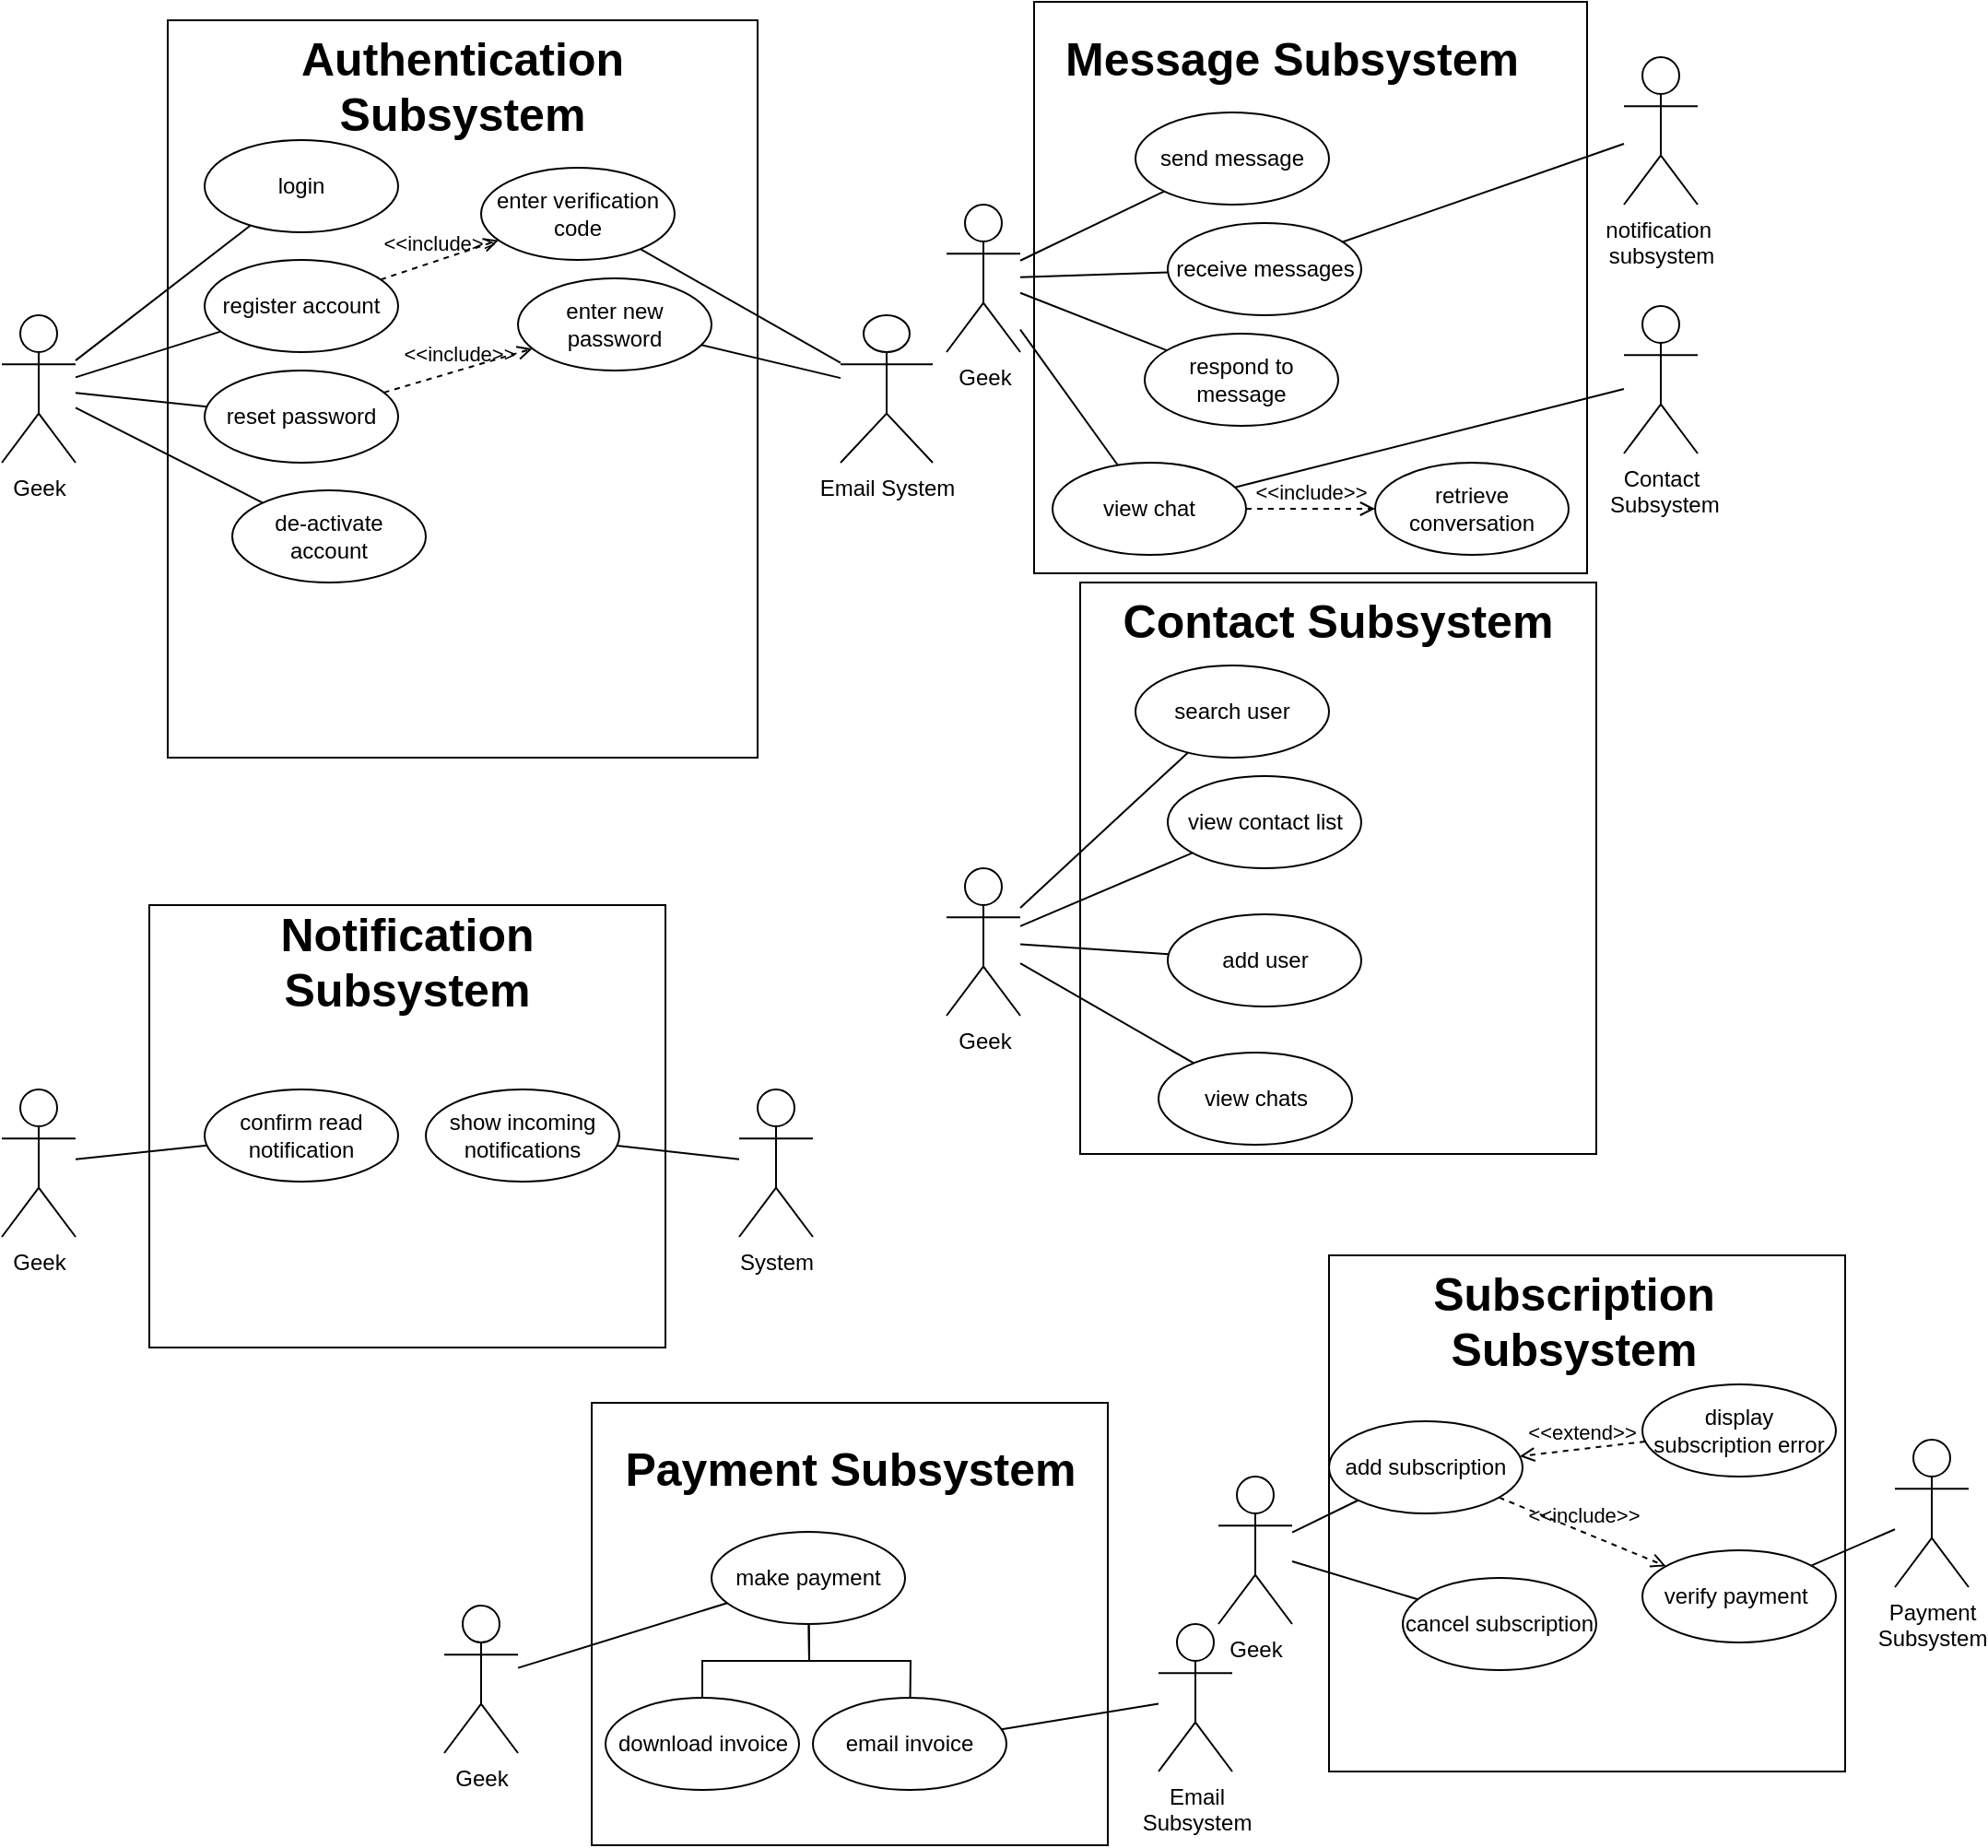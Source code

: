 <mxfile version="21.6.8" type="github">
  <diagram name="Page-1" id="BcuHtij7SmprYAdtlG73">
    <mxGraphModel dx="2052" dy="636" grid="1" gridSize="10" guides="1" tooltips="1" connect="1" arrows="1" fold="1" page="1" pageScale="1" pageWidth="827" pageHeight="1169" math="0" shadow="0">
      <root>
        <mxCell id="0" />
        <mxCell id="1" parent="0" />
        <mxCell id="sUgzBrOZ4JpD-UTKyHjk-3" value="" style="rounded=0;whiteSpace=wrap;html=1;" parent="1" vertex="1">
          <mxGeometry x="-110" y="50" width="320" height="400" as="geometry" />
        </mxCell>
        <mxCell id="sUgzBrOZ4JpD-UTKyHjk-4" value="Authentication Subsystem" style="text;html=1;strokeColor=none;fillColor=none;align=center;verticalAlign=middle;whiteSpace=wrap;rounded=0;fontSize=25;fontStyle=1" parent="1" vertex="1">
          <mxGeometry x="-75" y="70" width="250" height="30" as="geometry" />
        </mxCell>
        <mxCell id="sUgzBrOZ4JpD-UTKyHjk-5" value="Geek" style="shape=umlActor;verticalLabelPosition=bottom;verticalAlign=top;html=1;outlineConnect=0;" parent="1" vertex="1">
          <mxGeometry x="-200" y="210" width="40" height="80" as="geometry" />
        </mxCell>
        <mxCell id="sUgzBrOZ4JpD-UTKyHjk-7" value="login" style="ellipse;whiteSpace=wrap;html=1;" parent="1" vertex="1">
          <mxGeometry x="-90" y="115" width="105" height="50" as="geometry" />
        </mxCell>
        <mxCell id="sUgzBrOZ4JpD-UTKyHjk-9" value="register account" style="ellipse;whiteSpace=wrap;html=1;" parent="1" vertex="1">
          <mxGeometry x="-90" y="180" width="105" height="50" as="geometry" />
        </mxCell>
        <mxCell id="sUgzBrOZ4JpD-UTKyHjk-10" value="reset password" style="ellipse;whiteSpace=wrap;html=1;" parent="1" vertex="1">
          <mxGeometry x="-90" y="240" width="105" height="50" as="geometry" />
        </mxCell>
        <mxCell id="sUgzBrOZ4JpD-UTKyHjk-12" value="de-activate account" style="ellipse;whiteSpace=wrap;html=1;" parent="1" vertex="1">
          <mxGeometry x="-75" y="305" width="105" height="50" as="geometry" />
        </mxCell>
        <mxCell id="sUgzBrOZ4JpD-UTKyHjk-13" value="" style="endArrow=none;html=1;rounded=0;" parent="1" source="sUgzBrOZ4JpD-UTKyHjk-5" target="sUgzBrOZ4JpD-UTKyHjk-7" edge="1">
          <mxGeometry width="50" height="50" relative="1" as="geometry">
            <mxPoint x="90" y="220" as="sourcePoint" />
            <mxPoint x="140" y="170" as="targetPoint" />
          </mxGeometry>
        </mxCell>
        <mxCell id="sUgzBrOZ4JpD-UTKyHjk-14" value="" style="endArrow=none;html=1;rounded=0;" parent="1" source="sUgzBrOZ4JpD-UTKyHjk-5" target="sUgzBrOZ4JpD-UTKyHjk-9" edge="1">
          <mxGeometry width="50" height="50" relative="1" as="geometry">
            <mxPoint x="40" y="130" as="sourcePoint" />
            <mxPoint x="90" y="80" as="targetPoint" />
          </mxGeometry>
        </mxCell>
        <mxCell id="sUgzBrOZ4JpD-UTKyHjk-15" value="" style="endArrow=none;html=1;rounded=0;" parent="1" source="sUgzBrOZ4JpD-UTKyHjk-5" target="sUgzBrOZ4JpD-UTKyHjk-10" edge="1">
          <mxGeometry width="50" height="50" relative="1" as="geometry">
            <mxPoint x="40" y="360" as="sourcePoint" />
            <mxPoint x="90" y="310" as="targetPoint" />
          </mxGeometry>
        </mxCell>
        <mxCell id="sUgzBrOZ4JpD-UTKyHjk-16" value="" style="endArrow=none;html=1;rounded=0;" parent="1" source="sUgzBrOZ4JpD-UTKyHjk-5" target="sUgzBrOZ4JpD-UTKyHjk-12" edge="1">
          <mxGeometry width="50" height="50" relative="1" as="geometry">
            <mxPoint x="50" y="380" as="sourcePoint" />
            <mxPoint x="100" y="330" as="targetPoint" />
          </mxGeometry>
        </mxCell>
        <mxCell id="sUgzBrOZ4JpD-UTKyHjk-17" value="" style="rounded=0;whiteSpace=wrap;html=1;" parent="1" vertex="1">
          <mxGeometry x="360" y="40" width="300" height="310" as="geometry" />
        </mxCell>
        <mxCell id="sUgzBrOZ4JpD-UTKyHjk-18" value="Message Subsystem" style="text;html=1;strokeColor=none;fillColor=none;align=center;verticalAlign=middle;whiteSpace=wrap;rounded=0;fontSize=25;fontStyle=1" parent="1" vertex="1">
          <mxGeometry x="375" y="55" width="250" height="30" as="geometry" />
        </mxCell>
        <mxCell id="sUgzBrOZ4JpD-UTKyHjk-19" value="Geek" style="shape=umlActor;verticalLabelPosition=bottom;verticalAlign=top;html=1;outlineConnect=0;" parent="1" vertex="1">
          <mxGeometry x="312.5" y="150" width="40" height="80" as="geometry" />
        </mxCell>
        <mxCell id="sUgzBrOZ4JpD-UTKyHjk-20" value="send message" style="ellipse;whiteSpace=wrap;html=1;" parent="1" vertex="1">
          <mxGeometry x="415" y="100" width="105" height="50" as="geometry" />
        </mxCell>
        <mxCell id="sUgzBrOZ4JpD-UTKyHjk-21" value="receive messages" style="ellipse;whiteSpace=wrap;html=1;" parent="1" vertex="1">
          <mxGeometry x="432.5" y="160" width="105" height="50" as="geometry" />
        </mxCell>
        <mxCell id="sUgzBrOZ4JpD-UTKyHjk-24" value="" style="endArrow=none;html=1;rounded=0;" parent="1" source="sUgzBrOZ4JpD-UTKyHjk-19" target="sUgzBrOZ4JpD-UTKyHjk-20" edge="1">
          <mxGeometry width="50" height="50" relative="1" as="geometry">
            <mxPoint x="500" y="220" as="sourcePoint" />
            <mxPoint x="550" y="170" as="targetPoint" />
          </mxGeometry>
        </mxCell>
        <mxCell id="sUgzBrOZ4JpD-UTKyHjk-25" value="" style="endArrow=none;html=1;rounded=0;" parent="1" source="sUgzBrOZ4JpD-UTKyHjk-19" target="sUgzBrOZ4JpD-UTKyHjk-21" edge="1">
          <mxGeometry width="50" height="50" relative="1" as="geometry">
            <mxPoint x="450" y="130" as="sourcePoint" />
            <mxPoint x="500" y="80" as="targetPoint" />
          </mxGeometry>
        </mxCell>
        <mxCell id="sUgzBrOZ4JpD-UTKyHjk-28" value="respond to message" style="ellipse;whiteSpace=wrap;html=1;" parent="1" vertex="1">
          <mxGeometry x="420" y="220" width="105" height="50" as="geometry" />
        </mxCell>
        <mxCell id="sUgzBrOZ4JpD-UTKyHjk-29" value="" style="endArrow=none;html=1;rounded=0;" parent="1" source="sUgzBrOZ4JpD-UTKyHjk-19" target="sUgzBrOZ4JpD-UTKyHjk-28" edge="1">
          <mxGeometry width="50" height="50" relative="1" as="geometry">
            <mxPoint x="530" y="380" as="sourcePoint" />
            <mxPoint x="580" y="330" as="targetPoint" />
          </mxGeometry>
        </mxCell>
        <mxCell id="sUgzBrOZ4JpD-UTKyHjk-36" value="" style="rounded=0;whiteSpace=wrap;html=1;" parent="1" vertex="1">
          <mxGeometry x="385" y="355" width="280" height="310" as="geometry" />
        </mxCell>
        <mxCell id="sUgzBrOZ4JpD-UTKyHjk-37" value="Contact Subsystem" style="text;html=1;strokeColor=none;fillColor=none;align=center;verticalAlign=middle;whiteSpace=wrap;rounded=0;fontSize=25;fontStyle=1" parent="1" vertex="1">
          <mxGeometry x="400" y="360" width="250" height="30" as="geometry" />
        </mxCell>
        <mxCell id="sUgzBrOZ4JpD-UTKyHjk-38" value="Geek" style="shape=umlActor;verticalLabelPosition=bottom;verticalAlign=top;html=1;outlineConnect=0;" parent="1" vertex="1">
          <mxGeometry x="312.5" y="510" width="40" height="80" as="geometry" />
        </mxCell>
        <mxCell id="sUgzBrOZ4JpD-UTKyHjk-39" value="search user" style="ellipse;whiteSpace=wrap;html=1;" parent="1" vertex="1">
          <mxGeometry x="415" y="400" width="105" height="50" as="geometry" />
        </mxCell>
        <mxCell id="sUgzBrOZ4JpD-UTKyHjk-40" value="view contact list" style="ellipse;whiteSpace=wrap;html=1;" parent="1" vertex="1">
          <mxGeometry x="432.5" y="460" width="105" height="50" as="geometry" />
        </mxCell>
        <mxCell id="sUgzBrOZ4JpD-UTKyHjk-41" value="" style="endArrow=none;html=1;rounded=0;" parent="1" source="sUgzBrOZ4JpD-UTKyHjk-38" target="sUgzBrOZ4JpD-UTKyHjk-39" edge="1">
          <mxGeometry width="50" height="50" relative="1" as="geometry">
            <mxPoint x="490" y="490" as="sourcePoint" />
            <mxPoint x="540" y="440" as="targetPoint" />
          </mxGeometry>
        </mxCell>
        <mxCell id="sUgzBrOZ4JpD-UTKyHjk-42" value="" style="endArrow=none;html=1;rounded=0;" parent="1" source="sUgzBrOZ4JpD-UTKyHjk-38" target="sUgzBrOZ4JpD-UTKyHjk-40" edge="1">
          <mxGeometry width="50" height="50" relative="1" as="geometry">
            <mxPoint x="440" y="400" as="sourcePoint" />
            <mxPoint x="490" y="350" as="targetPoint" />
          </mxGeometry>
        </mxCell>
        <mxCell id="sUgzBrOZ4JpD-UTKyHjk-43" value="" style="endArrow=none;html=1;rounded=0;" parent="1" source="sUgzBrOZ4JpD-UTKyHjk-38" target="sUgzBrOZ4JpD-UTKyHjk-45" edge="1">
          <mxGeometry width="50" height="50" relative="1" as="geometry">
            <mxPoint x="440" y="630" as="sourcePoint" />
            <mxPoint x="584" y="563" as="targetPoint" />
          </mxGeometry>
        </mxCell>
        <mxCell id="sUgzBrOZ4JpD-UTKyHjk-45" value="add user" style="ellipse;whiteSpace=wrap;html=1;" parent="1" vertex="1">
          <mxGeometry x="432.5" y="535" width="105" height="50" as="geometry" />
        </mxCell>
        <mxCell id="sUgzBrOZ4JpD-UTKyHjk-50" value="" style="rounded=0;whiteSpace=wrap;html=1;" parent="1" vertex="1">
          <mxGeometry x="-120" y="530" width="280" height="240" as="geometry" />
        </mxCell>
        <mxCell id="sUgzBrOZ4JpD-UTKyHjk-51" value="Notification Subsystem" style="text;html=1;strokeColor=none;fillColor=none;align=center;verticalAlign=middle;whiteSpace=wrap;rounded=0;fontSize=25;fontStyle=1" parent="1" vertex="1">
          <mxGeometry x="-95" y="545" width="230" height="30" as="geometry" />
        </mxCell>
        <mxCell id="sUgzBrOZ4JpD-UTKyHjk-55" value="show incoming notifications" style="ellipse;whiteSpace=wrap;html=1;" parent="1" vertex="1">
          <mxGeometry x="30" y="630" width="105" height="50" as="geometry" />
        </mxCell>
        <mxCell id="sUgzBrOZ4JpD-UTKyHjk-56" value="System" style="shape=umlActor;verticalLabelPosition=bottom;verticalAlign=top;html=1;outlineConnect=0;" parent="1" vertex="1">
          <mxGeometry x="200" y="630" width="40" height="80" as="geometry" />
        </mxCell>
        <mxCell id="sUgzBrOZ4JpD-UTKyHjk-57" value="" style="endArrow=none;html=1;rounded=0;" parent="1" source="sUgzBrOZ4JpD-UTKyHjk-55" target="sUgzBrOZ4JpD-UTKyHjk-56" edge="1">
          <mxGeometry width="50" height="50" relative="1" as="geometry">
            <mxPoint x="270" y="750" as="sourcePoint" />
            <mxPoint x="320" y="700" as="targetPoint" />
          </mxGeometry>
        </mxCell>
        <mxCell id="sUgzBrOZ4JpD-UTKyHjk-58" value="confirm read notification" style="ellipse;whiteSpace=wrap;html=1;" parent="1" vertex="1">
          <mxGeometry x="-90" y="630" width="105" height="50" as="geometry" />
        </mxCell>
        <mxCell id="sUgzBrOZ4JpD-UTKyHjk-59" value="Geek" style="shape=umlActor;verticalLabelPosition=bottom;verticalAlign=top;html=1;outlineConnect=0;" parent="1" vertex="1">
          <mxGeometry x="-200" y="630" width="40" height="80" as="geometry" />
        </mxCell>
        <mxCell id="sUgzBrOZ4JpD-UTKyHjk-60" value="" style="endArrow=none;html=1;rounded=0;" parent="1" source="sUgzBrOZ4JpD-UTKyHjk-59" target="sUgzBrOZ4JpD-UTKyHjk-58" edge="1">
          <mxGeometry width="50" height="50" relative="1" as="geometry">
            <mxPoint x="20" y="600" as="sourcePoint" />
            <mxPoint x="70" y="550" as="targetPoint" />
          </mxGeometry>
        </mxCell>
        <mxCell id="sUgzBrOZ4JpD-UTKyHjk-62" value="" style="rounded=0;whiteSpace=wrap;html=1;" parent="1" vertex="1">
          <mxGeometry x="520" y="720" width="280" height="280" as="geometry" />
        </mxCell>
        <mxCell id="sUgzBrOZ4JpD-UTKyHjk-63" value="Subscription Subsystem" style="text;html=1;strokeColor=none;fillColor=none;align=center;verticalAlign=middle;whiteSpace=wrap;rounded=0;fontSize=25;fontStyle=1" parent="1" vertex="1">
          <mxGeometry x="537.5" y="740" width="230" height="30" as="geometry" />
        </mxCell>
        <mxCell id="sUgzBrOZ4JpD-UTKyHjk-65" value="add subscription" style="ellipse;whiteSpace=wrap;html=1;" parent="1" vertex="1">
          <mxGeometry x="520" y="810" width="105" height="50" as="geometry" />
        </mxCell>
        <mxCell id="sUgzBrOZ4JpD-UTKyHjk-66" value="Geek" style="shape=umlActor;verticalLabelPosition=bottom;verticalAlign=top;html=1;outlineConnect=0;" parent="1" vertex="1">
          <mxGeometry x="460" y="840" width="40" height="80" as="geometry" />
        </mxCell>
        <mxCell id="sUgzBrOZ4JpD-UTKyHjk-68" value="cancel subscription" style="ellipse;whiteSpace=wrap;html=1;" parent="1" vertex="1">
          <mxGeometry x="560" y="895" width="105" height="50" as="geometry" />
        </mxCell>
        <mxCell id="sUgzBrOZ4JpD-UTKyHjk-69" value="" style="endArrow=none;html=1;rounded=0;" parent="1" source="sUgzBrOZ4JpD-UTKyHjk-66" target="sUgzBrOZ4JpD-UTKyHjk-65" edge="1">
          <mxGeometry width="50" height="50" relative="1" as="geometry">
            <mxPoint x="570" y="890" as="sourcePoint" />
            <mxPoint x="620" y="840" as="targetPoint" />
          </mxGeometry>
        </mxCell>
        <mxCell id="sUgzBrOZ4JpD-UTKyHjk-70" value="" style="endArrow=none;html=1;rounded=0;" parent="1" source="sUgzBrOZ4JpD-UTKyHjk-66" target="sUgzBrOZ4JpD-UTKyHjk-68" edge="1">
          <mxGeometry width="50" height="50" relative="1" as="geometry">
            <mxPoint x="820" y="860" as="sourcePoint" />
            <mxPoint x="870" y="810" as="targetPoint" />
          </mxGeometry>
        </mxCell>
        <mxCell id="sUgzBrOZ4JpD-UTKyHjk-71" value="" style="rounded=0;whiteSpace=wrap;html=1;" parent="1" vertex="1">
          <mxGeometry x="120" y="800" width="280" height="240" as="geometry" />
        </mxCell>
        <mxCell id="sUgzBrOZ4JpD-UTKyHjk-72" value="Payment Subsystem" style="text;html=1;strokeColor=none;fillColor=none;align=center;verticalAlign=middle;whiteSpace=wrap;rounded=0;fontSize=25;fontStyle=1" parent="1" vertex="1">
          <mxGeometry x="127.5" y="820" width="265" height="30" as="geometry" />
        </mxCell>
        <mxCell id="sUgzBrOZ4JpD-UTKyHjk-73" value="make payment" style="ellipse;whiteSpace=wrap;html=1;" parent="1" vertex="1">
          <mxGeometry x="185" y="870" width="105" height="50" as="geometry" />
        </mxCell>
        <mxCell id="sUgzBrOZ4JpD-UTKyHjk-74" value="Geek" style="shape=umlActor;verticalLabelPosition=bottom;verticalAlign=top;html=1;outlineConnect=0;" parent="1" vertex="1">
          <mxGeometry x="40" y="910" width="40" height="80" as="geometry" />
        </mxCell>
        <mxCell id="sUgzBrOZ4JpD-UTKyHjk-76" value="" style="endArrow=none;html=1;rounded=0;" parent="1" source="sUgzBrOZ4JpD-UTKyHjk-74" target="sUgzBrOZ4JpD-UTKyHjk-73" edge="1">
          <mxGeometry width="50" height="50" relative="1" as="geometry">
            <mxPoint x="520" y="600" as="sourcePoint" />
            <mxPoint x="570" y="550" as="targetPoint" />
          </mxGeometry>
        </mxCell>
        <mxCell id="sUgzBrOZ4JpD-UTKyHjk-84" value="Email&lt;br&gt;Subsystem" style="shape=umlActor;verticalLabelPosition=bottom;verticalAlign=top;html=1;outlineConnect=0;" parent="1" vertex="1">
          <mxGeometry x="427.5" y="920" width="40" height="80" as="geometry" />
        </mxCell>
        <mxCell id="sUgzBrOZ4JpD-UTKyHjk-86" value="" style="endArrow=none;html=1;rounded=0;" parent="1" source="3xNzBCVNp2WPq9TVQOQC-35" target="sUgzBrOZ4JpD-UTKyHjk-84" edge="1">
          <mxGeometry width="50" height="50" relative="1" as="geometry">
            <mxPoint x="382.095" y="943.201" as="sourcePoint" />
            <mxPoint x="370" y="1020" as="targetPoint" />
          </mxGeometry>
        </mxCell>
        <mxCell id="3xNzBCVNp2WPq9TVQOQC-4" value="enter verification code" style="ellipse;whiteSpace=wrap;html=1;" vertex="1" parent="1">
          <mxGeometry x="60" y="130" width="105" height="50" as="geometry" />
        </mxCell>
        <mxCell id="3xNzBCVNp2WPq9TVQOQC-5" value="&amp;lt;&amp;lt;include&amp;gt;&amp;gt;" style="html=1;verticalAlign=bottom;labelBackgroundColor=none;endArrow=open;endFill=0;dashed=1;rounded=0;" edge="1" parent="1" source="sUgzBrOZ4JpD-UTKyHjk-9" target="3xNzBCVNp2WPq9TVQOQC-4">
          <mxGeometry width="160" relative="1" as="geometry">
            <mxPoint x="40" y="140" as="sourcePoint" />
            <mxPoint x="200" y="140" as="targetPoint" />
          </mxGeometry>
        </mxCell>
        <mxCell id="3xNzBCVNp2WPq9TVQOQC-9" value="Email System" style="shape=umlActor;verticalLabelPosition=bottom;verticalAlign=top;html=1;outlineConnect=0;" vertex="1" parent="1">
          <mxGeometry x="255" y="210" width="50" height="80" as="geometry" />
        </mxCell>
        <mxCell id="3xNzBCVNp2WPq9TVQOQC-10" value="" style="endArrow=none;html=1;rounded=0;" edge="1" parent="1" source="3xNzBCVNp2WPq9TVQOQC-4" target="3xNzBCVNp2WPq9TVQOQC-9">
          <mxGeometry width="50" height="50" relative="1" as="geometry">
            <mxPoint x="40" y="360" as="sourcePoint" />
            <mxPoint x="90" y="310" as="targetPoint" />
          </mxGeometry>
        </mxCell>
        <mxCell id="3xNzBCVNp2WPq9TVQOQC-16" value="enter new password" style="ellipse;whiteSpace=wrap;html=1;" vertex="1" parent="1">
          <mxGeometry x="80" y="190" width="105" height="50" as="geometry" />
        </mxCell>
        <mxCell id="3xNzBCVNp2WPq9TVQOQC-17" value="" style="endArrow=none;html=1;rounded=0;" edge="1" parent="1" source="3xNzBCVNp2WPq9TVQOQC-16" target="3xNzBCVNp2WPq9TVQOQC-9">
          <mxGeometry width="50" height="50" relative="1" as="geometry">
            <mxPoint x="80" y="430" as="sourcePoint" />
            <mxPoint x="130" y="380" as="targetPoint" />
          </mxGeometry>
        </mxCell>
        <mxCell id="3xNzBCVNp2WPq9TVQOQC-18" value="&amp;lt;&amp;lt;include&amp;gt;&amp;gt;" style="html=1;verticalAlign=bottom;labelBackgroundColor=none;endArrow=open;endFill=0;dashed=1;rounded=0;" edge="1" parent="1" source="sUgzBrOZ4JpD-UTKyHjk-10" target="3xNzBCVNp2WPq9TVQOQC-16">
          <mxGeometry width="160" relative="1" as="geometry">
            <mxPoint x="20" y="230" as="sourcePoint" />
            <mxPoint x="180" y="230" as="targetPoint" />
          </mxGeometry>
        </mxCell>
        <mxCell id="3xNzBCVNp2WPq9TVQOQC-20" value="view chats" style="ellipse;whiteSpace=wrap;html=1;" vertex="1" parent="1">
          <mxGeometry x="427.5" y="610" width="105" height="50" as="geometry" />
        </mxCell>
        <mxCell id="3xNzBCVNp2WPq9TVQOQC-21" value="view chat" style="ellipse;whiteSpace=wrap;html=1;" vertex="1" parent="1">
          <mxGeometry x="370" y="290" width="105" height="50" as="geometry" />
        </mxCell>
        <mxCell id="3xNzBCVNp2WPq9TVQOQC-22" value="Contact&lt;br&gt;&amp;nbsp;Subsystem" style="shape=umlActor;verticalLabelPosition=bottom;verticalAlign=top;html=1;outlineConnect=0;" vertex="1" parent="1">
          <mxGeometry x="680" y="205" width="40" height="80" as="geometry" />
        </mxCell>
        <mxCell id="3xNzBCVNp2WPq9TVQOQC-23" value="" style="endArrow=none;html=1;rounded=0;" edge="1" parent="1" source="3xNzBCVNp2WPq9TVQOQC-21" target="3xNzBCVNp2WPq9TVQOQC-22">
          <mxGeometry width="50" height="50" relative="1" as="geometry">
            <mxPoint x="580" y="210" as="sourcePoint" />
            <mxPoint x="630" y="160" as="targetPoint" />
          </mxGeometry>
        </mxCell>
        <mxCell id="3xNzBCVNp2WPq9TVQOQC-24" value="" style="endArrow=none;html=1;rounded=0;" edge="1" parent="1" source="3xNzBCVNp2WPq9TVQOQC-21" target="sUgzBrOZ4JpD-UTKyHjk-19">
          <mxGeometry width="50" height="50" relative="1" as="geometry">
            <mxPoint x="529" y="306" as="sourcePoint" />
            <mxPoint x="690" y="216" as="targetPoint" />
          </mxGeometry>
        </mxCell>
        <mxCell id="3xNzBCVNp2WPq9TVQOQC-25" value="" style="endArrow=none;html=1;rounded=0;" edge="1" parent="1" source="sUgzBrOZ4JpD-UTKyHjk-38" target="3xNzBCVNp2WPq9TVQOQC-20">
          <mxGeometry width="50" height="50" relative="1" as="geometry">
            <mxPoint x="590" y="570" as="sourcePoint" />
            <mxPoint x="640" y="520" as="targetPoint" />
          </mxGeometry>
        </mxCell>
        <mxCell id="3xNzBCVNp2WPq9TVQOQC-26" value="retrieve conversation" style="ellipse;whiteSpace=wrap;html=1;" vertex="1" parent="1">
          <mxGeometry x="545" y="290" width="105" height="50" as="geometry" />
        </mxCell>
        <mxCell id="3xNzBCVNp2WPq9TVQOQC-27" value="&amp;lt;&amp;lt;include&amp;gt;&amp;gt;" style="html=1;verticalAlign=bottom;labelBackgroundColor=none;endArrow=open;endFill=0;dashed=1;rounded=0;" edge="1" parent="1" source="3xNzBCVNp2WPq9TVQOQC-21" target="3xNzBCVNp2WPq9TVQOQC-26">
          <mxGeometry width="160" relative="1" as="geometry">
            <mxPoint x="640" y="100" as="sourcePoint" />
            <mxPoint x="800" y="100" as="targetPoint" />
          </mxGeometry>
        </mxCell>
        <mxCell id="3xNzBCVNp2WPq9TVQOQC-29" value="notification&amp;nbsp;&lt;br&gt;subsystem" style="shape=umlActor;verticalLabelPosition=bottom;verticalAlign=top;html=1;outlineConnect=0;" vertex="1" parent="1">
          <mxGeometry x="680" y="70" width="40" height="80" as="geometry" />
        </mxCell>
        <mxCell id="3xNzBCVNp2WPq9TVQOQC-32" value="" style="endArrow=none;html=1;rounded=0;" edge="1" parent="1" source="sUgzBrOZ4JpD-UTKyHjk-21" target="3xNzBCVNp2WPq9TVQOQC-29">
          <mxGeometry width="50" height="50" relative="1" as="geometry">
            <mxPoint x="70" y="390" as="sourcePoint" />
            <mxPoint x="120" y="340" as="targetPoint" />
          </mxGeometry>
        </mxCell>
        <mxCell id="3xNzBCVNp2WPq9TVQOQC-35" value="email invoice" style="ellipse;whiteSpace=wrap;html=1;" vertex="1" parent="1">
          <mxGeometry x="240" y="960" width="105" height="50" as="geometry" />
        </mxCell>
        <mxCell id="3xNzBCVNp2WPq9TVQOQC-36" value="download invoice" style="ellipse;whiteSpace=wrap;html=1;" vertex="1" parent="1">
          <mxGeometry x="127.5" y="960" width="105" height="50" as="geometry" />
        </mxCell>
        <mxCell id="3xNzBCVNp2WPq9TVQOQC-37" value="" style="endArrow=none;html=1;rounded=0;" edge="1" parent="1" source="3xNzBCVNp2WPq9TVQOQC-36" target="sUgzBrOZ4JpD-UTKyHjk-73">
          <mxGeometry width="50" height="50" relative="1" as="geometry">
            <mxPoint x="280" y="950" as="sourcePoint" />
            <mxPoint x="330" y="900" as="targetPoint" />
            <Array as="points">
              <mxPoint x="180" y="940" />
              <mxPoint x="238" y="940" />
            </Array>
          </mxGeometry>
        </mxCell>
        <mxCell id="3xNzBCVNp2WPq9TVQOQC-39" value="" style="endArrow=none;html=1;rounded=0;" edge="1" parent="1" source="sUgzBrOZ4JpD-UTKyHjk-73" target="3xNzBCVNp2WPq9TVQOQC-35">
          <mxGeometry width="50" height="50" relative="1" as="geometry">
            <mxPoint x="340" y="940" as="sourcePoint" />
            <mxPoint x="390" y="890" as="targetPoint" />
            <Array as="points">
              <mxPoint x="238" y="940" />
              <mxPoint x="293" y="940" />
            </Array>
          </mxGeometry>
        </mxCell>
        <mxCell id="3xNzBCVNp2WPq9TVQOQC-40" value="Payment&lt;br&gt;Subsystem" style="shape=umlActor;verticalLabelPosition=bottom;verticalAlign=top;html=1;outlineConnect=0;" vertex="1" parent="1">
          <mxGeometry x="827" y="820" width="40" height="80" as="geometry" />
        </mxCell>
        <mxCell id="3xNzBCVNp2WPq9TVQOQC-41" value="" style="endArrow=none;html=1;rounded=0;" edge="1" parent="1" source="3xNzBCVNp2WPq9TVQOQC-42" target="3xNzBCVNp2WPq9TVQOQC-40">
          <mxGeometry width="50" height="50" relative="1" as="geometry">
            <mxPoint x="670" y="960" as="sourcePoint" />
            <mxPoint x="720" y="910" as="targetPoint" />
          </mxGeometry>
        </mxCell>
        <mxCell id="3xNzBCVNp2WPq9TVQOQC-42" value="verify payment&amp;nbsp;" style="ellipse;whiteSpace=wrap;html=1;" vertex="1" parent="1">
          <mxGeometry x="690" y="880" width="105" height="50" as="geometry" />
        </mxCell>
        <mxCell id="3xNzBCVNp2WPq9TVQOQC-43" value="&amp;lt;&amp;lt;include&amp;gt;&amp;gt;" style="html=1;verticalAlign=bottom;labelBackgroundColor=none;endArrow=open;endFill=0;dashed=1;rounded=0;" edge="1" parent="1" source="sUgzBrOZ4JpD-UTKyHjk-65" target="3xNzBCVNp2WPq9TVQOQC-42">
          <mxGeometry width="160" relative="1" as="geometry">
            <mxPoint x="580" y="970" as="sourcePoint" />
            <mxPoint x="740" y="970" as="targetPoint" />
          </mxGeometry>
        </mxCell>
        <mxCell id="3xNzBCVNp2WPq9TVQOQC-46" value="display subscription error" style="ellipse;whiteSpace=wrap;html=1;" vertex="1" parent="1">
          <mxGeometry x="690" y="790" width="105" height="50" as="geometry" />
        </mxCell>
        <mxCell id="3xNzBCVNp2WPq9TVQOQC-47" value="&amp;lt;&amp;lt;extend&amp;gt;&amp;gt;" style="html=1;verticalAlign=bottom;labelBackgroundColor=none;endArrow=open;endFill=0;dashed=1;rounded=0;" edge="1" parent="1" source="3xNzBCVNp2WPq9TVQOQC-46" target="sUgzBrOZ4JpD-UTKyHjk-65">
          <mxGeometry width="160" relative="1" as="geometry">
            <mxPoint x="610" y="980" as="sourcePoint" />
            <mxPoint x="770" y="980" as="targetPoint" />
          </mxGeometry>
        </mxCell>
      </root>
    </mxGraphModel>
  </diagram>
</mxfile>
